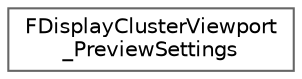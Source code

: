 digraph "Graphical Class Hierarchy"
{
 // INTERACTIVE_SVG=YES
 // LATEX_PDF_SIZE
  bgcolor="transparent";
  edge [fontname=Helvetica,fontsize=10,labelfontname=Helvetica,labelfontsize=10];
  node [fontname=Helvetica,fontsize=10,shape=box,height=0.2,width=0.4];
  rankdir="LR";
  Node0 [id="Node000000",label="FDisplayClusterViewport\l_PreviewSettings",height=0.2,width=0.4,color="grey40", fillcolor="white", style="filled",URL="$dd/df7/structFDisplayClusterViewport__PreviewSettings.html",tooltip="Viewport preview-in-scene rendering settings."];
}
